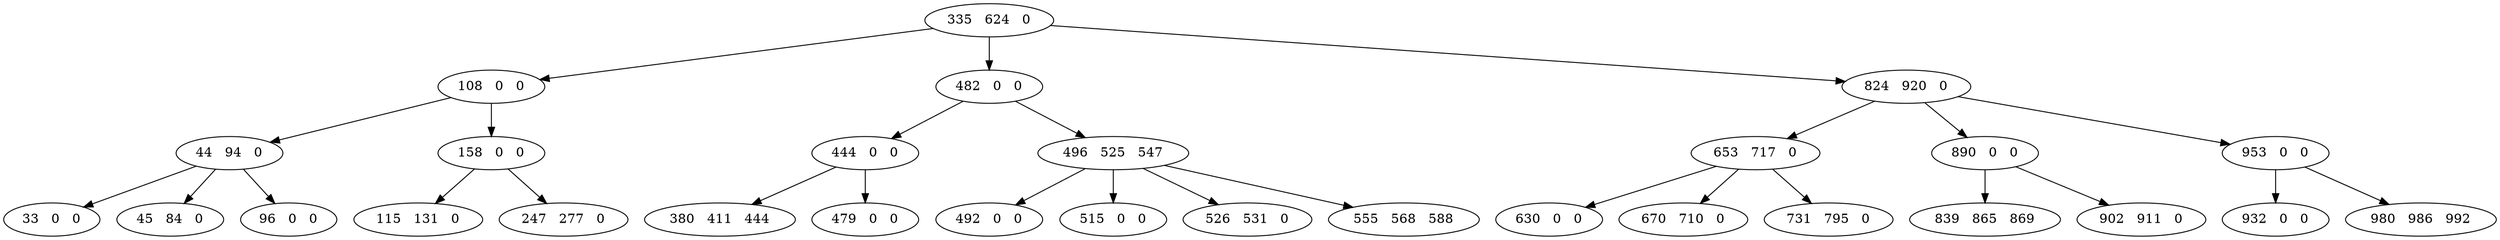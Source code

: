 digraph{
"33   0   0"
"44   94   0"->"33   0   0"
"45   84   0"
"44   94   0"->"45   84   0"
"96   0   0"
"44   94   0"->"96   0   0"
"108   0   0"->"44   94   0"
"115   131   0"
"158   0   0"->"115   131   0"
"247   277   0"
"158   0   0"->"247   277   0"
"108   0   0"->"158   0   0"
"335   624   0"->"108   0   0"
"380   411   444"
"444   0   0"->"380   411   444"
"479   0   0"
"444   0   0"->"479   0   0"
"482   0   0"->"444   0   0"
"492   0   0"
"496   525   547"->"492   0   0"
"515   0   0"
"496   525   547"->"515   0   0"
"526   531   0"
"496   525   547"->"526   531   0"
"555   568   588"
"496   525   547"->"555   568   588"
"482   0   0"->"496   525   547"
"335   624   0"->"482   0   0"
"630   0   0"
"653   717   0"->"630   0   0"
"670   710   0"
"653   717   0"->"670   710   0"
"731   795   0"
"653   717   0"->"731   795   0"
"824   920   0"->"653   717   0"
"839   865   869"
"890   0   0"->"839   865   869"
"902   911   0"
"890   0   0"->"902   911   0"
"824   920   0"->"890   0   0"
"932   0   0"
"953   0   0"->"932   0   0"
"980   986   992"
"953   0   0"->"980   986   992"
"824   920   0"->"953   0   0"
"335   624   0"->"824   920   0"
}